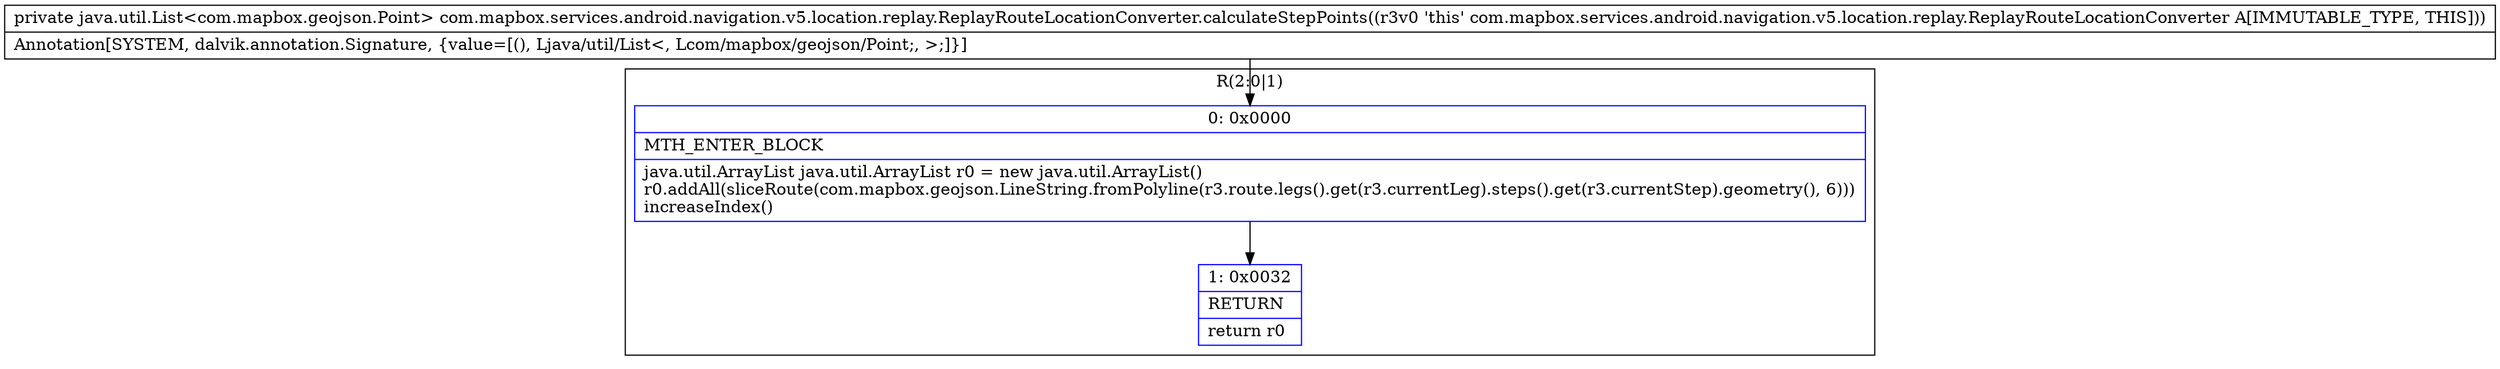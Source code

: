 digraph "CFG forcom.mapbox.services.android.navigation.v5.location.replay.ReplayRouteLocationConverter.calculateStepPoints()Ljava\/util\/List;" {
subgraph cluster_Region_195415230 {
label = "R(2:0|1)";
node [shape=record,color=blue];
Node_0 [shape=record,label="{0\:\ 0x0000|MTH_ENTER_BLOCK\l|java.util.ArrayList java.util.ArrayList r0 = new java.util.ArrayList()\lr0.addAll(sliceRoute(com.mapbox.geojson.LineString.fromPolyline(r3.route.legs().get(r3.currentLeg).steps().get(r3.currentStep).geometry(), 6)))\lincreaseIndex()\l}"];
Node_1 [shape=record,label="{1\:\ 0x0032|RETURN\l|return r0\l}"];
}
MethodNode[shape=record,label="{private java.util.List\<com.mapbox.geojson.Point\> com.mapbox.services.android.navigation.v5.location.replay.ReplayRouteLocationConverter.calculateStepPoints((r3v0 'this' com.mapbox.services.android.navigation.v5.location.replay.ReplayRouteLocationConverter A[IMMUTABLE_TYPE, THIS]))  | Annotation[SYSTEM, dalvik.annotation.Signature, \{value=[(), Ljava\/util\/List\<, Lcom\/mapbox\/geojson\/Point;, \>;]\}]\l}"];
MethodNode -> Node_0;
Node_0 -> Node_1;
}

